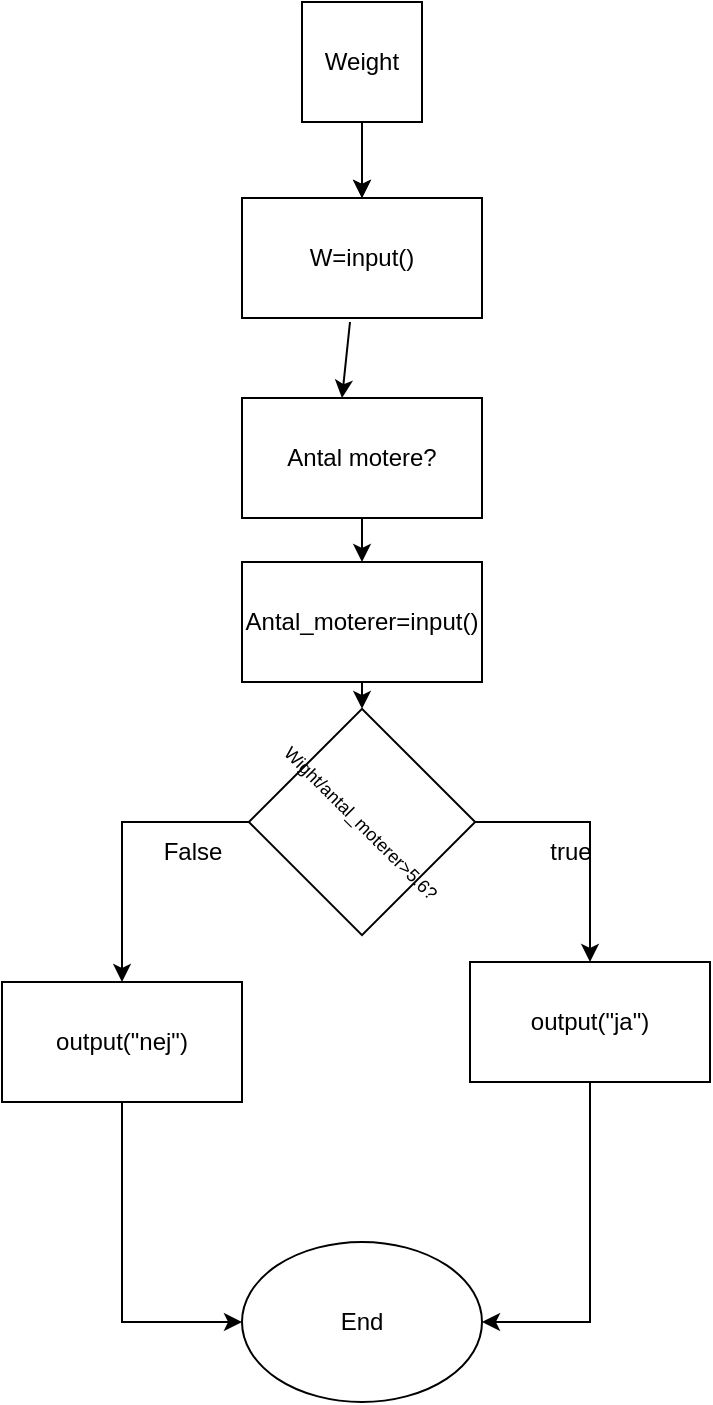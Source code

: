 <mxfile version="28.1.2">
  <diagram name="Side-1" id="-WN_1Zo_4YlBZV-od1Ha">
    <mxGraphModel dx="976" dy="1840" grid="1" gridSize="10" guides="1" tooltips="1" connect="1" arrows="1" fold="1" page="1" pageScale="1" pageWidth="827" pageHeight="1169" math="0" shadow="0">
      <root>
        <mxCell id="0" />
        <mxCell id="1" parent="0" />
        <mxCell id="l8sOdhCbwCag2hXBhkEn-37" value="" style="edgeStyle=orthogonalEdgeStyle;rounded=0;orthogonalLoop=1;jettySize=auto;html=1;" edge="1" parent="1" source="l8sOdhCbwCag2hXBhkEn-15" target="l8sOdhCbwCag2hXBhkEn-16">
          <mxGeometry relative="1" as="geometry" />
        </mxCell>
        <mxCell id="l8sOdhCbwCag2hXBhkEn-15" value="Weight" style="whiteSpace=wrap;html=1;aspect=fixed;" vertex="1" parent="1">
          <mxGeometry x="240" y="-820" width="60" height="60" as="geometry" />
        </mxCell>
        <mxCell id="l8sOdhCbwCag2hXBhkEn-16" value="W=input()" style="rounded=0;whiteSpace=wrap;html=1;" vertex="1" parent="1">
          <mxGeometry x="210" y="-722" width="120" height="60" as="geometry" />
        </mxCell>
        <mxCell id="l8sOdhCbwCag2hXBhkEn-29" style="edgeStyle=orthogonalEdgeStyle;rounded=0;orthogonalLoop=1;jettySize=auto;html=1;exitX=0.5;exitY=1;exitDx=0;exitDy=0;entryX=0.5;entryY=0;entryDx=0;entryDy=0;" edge="1" parent="1" source="l8sOdhCbwCag2hXBhkEn-17" target="l8sOdhCbwCag2hXBhkEn-18">
          <mxGeometry relative="1" as="geometry" />
        </mxCell>
        <mxCell id="l8sOdhCbwCag2hXBhkEn-17" value="Antal motere?" style="rounded=0;whiteSpace=wrap;html=1;" vertex="1" parent="1">
          <mxGeometry x="210" y="-622" width="120" height="60" as="geometry" />
        </mxCell>
        <mxCell id="l8sOdhCbwCag2hXBhkEn-30" style="edgeStyle=orthogonalEdgeStyle;rounded=0;orthogonalLoop=1;jettySize=auto;html=1;exitX=0.5;exitY=1;exitDx=0;exitDy=0;entryX=0;entryY=0;entryDx=0;entryDy=0;" edge="1" parent="1" source="l8sOdhCbwCag2hXBhkEn-18" target="l8sOdhCbwCag2hXBhkEn-23">
          <mxGeometry relative="1" as="geometry" />
        </mxCell>
        <mxCell id="l8sOdhCbwCag2hXBhkEn-18" value="Antal_moterer=input()" style="rounded=0;whiteSpace=wrap;html=1;" vertex="1" parent="1">
          <mxGeometry x="210" y="-540" width="120" height="60" as="geometry" />
        </mxCell>
        <mxCell id="l8sOdhCbwCag2hXBhkEn-33" style="edgeStyle=orthogonalEdgeStyle;rounded=0;orthogonalLoop=1;jettySize=auto;html=1;entryX=0;entryY=0.5;entryDx=0;entryDy=0;" edge="1" parent="1" source="l8sOdhCbwCag2hXBhkEn-20" target="l8sOdhCbwCag2hXBhkEn-24">
          <mxGeometry relative="1" as="geometry" />
        </mxCell>
        <mxCell id="l8sOdhCbwCag2hXBhkEn-20" value="output(&quot;nej&quot;)" style="rounded=0;whiteSpace=wrap;html=1;" vertex="1" parent="1">
          <mxGeometry x="90" y="-330" width="120" height="60" as="geometry" />
        </mxCell>
        <mxCell id="l8sOdhCbwCag2hXBhkEn-34" style="edgeStyle=orthogonalEdgeStyle;rounded=0;orthogonalLoop=1;jettySize=auto;html=1;exitX=0.5;exitY=1;exitDx=0;exitDy=0;entryX=1;entryY=0.5;entryDx=0;entryDy=0;" edge="1" parent="1" source="l8sOdhCbwCag2hXBhkEn-22" target="l8sOdhCbwCag2hXBhkEn-24">
          <mxGeometry relative="1" as="geometry" />
        </mxCell>
        <mxCell id="l8sOdhCbwCag2hXBhkEn-22" value="output(&quot;ja&quot;)" style="rounded=0;whiteSpace=wrap;html=1;" vertex="1" parent="1">
          <mxGeometry x="324" y="-340" width="120" height="60" as="geometry" />
        </mxCell>
        <mxCell id="l8sOdhCbwCag2hXBhkEn-31" style="edgeStyle=orthogonalEdgeStyle;rounded=0;orthogonalLoop=1;jettySize=auto;html=1;exitX=0;exitY=1;exitDx=0;exitDy=0;entryX=0.5;entryY=0;entryDx=0;entryDy=0;" edge="1" parent="1" source="l8sOdhCbwCag2hXBhkEn-23" target="l8sOdhCbwCag2hXBhkEn-20">
          <mxGeometry relative="1" as="geometry" />
        </mxCell>
        <mxCell id="l8sOdhCbwCag2hXBhkEn-32" style="edgeStyle=orthogonalEdgeStyle;rounded=0;orthogonalLoop=1;jettySize=auto;html=1;exitX=1;exitY=0;exitDx=0;exitDy=0;" edge="1" parent="1" source="l8sOdhCbwCag2hXBhkEn-23" target="l8sOdhCbwCag2hXBhkEn-22">
          <mxGeometry relative="1" as="geometry" />
        </mxCell>
        <mxCell id="l8sOdhCbwCag2hXBhkEn-23" value="&lt;span style=&quot;font-size: 9px;&quot;&gt;Wight/antal_moterer&amp;gt;5.6?&lt;/span&gt;" style="whiteSpace=wrap;html=1;aspect=fixed;rotation=45;" vertex="1" parent="1">
          <mxGeometry x="230" y="-450" width="80" height="80" as="geometry" />
        </mxCell>
        <mxCell id="l8sOdhCbwCag2hXBhkEn-24" value="End" style="ellipse;whiteSpace=wrap;html=1;" vertex="1" parent="1">
          <mxGeometry x="210" y="-200" width="120" height="80" as="geometry" />
        </mxCell>
        <mxCell id="l8sOdhCbwCag2hXBhkEn-25" value="" style="endArrow=classic;html=1;rounded=0;entryX=0.5;entryY=0;entryDx=0;entryDy=0;" edge="1" parent="1" target="l8sOdhCbwCag2hXBhkEn-16">
          <mxGeometry width="50" height="50" relative="1" as="geometry">
            <mxPoint x="270" y="-760" as="sourcePoint" />
            <mxPoint x="324" y="-810" as="targetPoint" />
          </mxGeometry>
        </mxCell>
        <mxCell id="l8sOdhCbwCag2hXBhkEn-26" value="" style="endArrow=classic;html=1;rounded=0;entryX=0.5;entryY=0;entryDx=0;entryDy=0;" edge="1" parent="1">
          <mxGeometry width="50" height="50" relative="1" as="geometry">
            <mxPoint x="264" y="-660" as="sourcePoint" />
            <mxPoint x="260" y="-622" as="targetPoint" />
          </mxGeometry>
        </mxCell>
        <mxCell id="l8sOdhCbwCag2hXBhkEn-35" value="true" style="text;html=1;align=center;verticalAlign=middle;resizable=0;points=[];autosize=1;strokeColor=none;fillColor=none;" vertex="1" parent="1">
          <mxGeometry x="354" y="-410" width="40" height="30" as="geometry" />
        </mxCell>
        <mxCell id="l8sOdhCbwCag2hXBhkEn-36" value="False" style="text;html=1;align=center;verticalAlign=middle;resizable=0;points=[];autosize=1;strokeColor=none;fillColor=none;" vertex="1" parent="1">
          <mxGeometry x="160" y="-410" width="50" height="30" as="geometry" />
        </mxCell>
      </root>
    </mxGraphModel>
  </diagram>
</mxfile>
